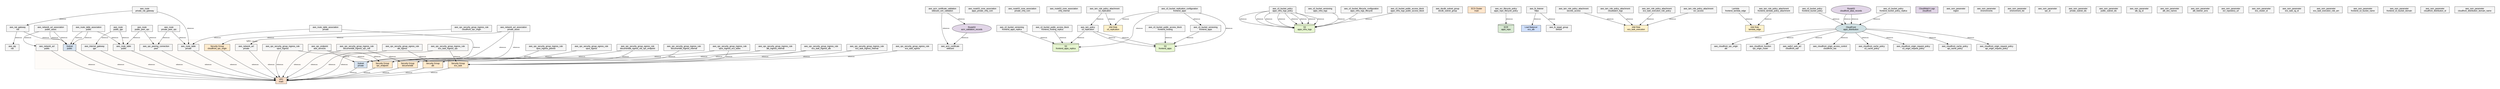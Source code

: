 // AWS Infrastructure
digraph {
	graph [nodesep=0.5 pad=0.5 rankdir=TB ranksep=0.75]
	node [fontname=Arial margin="0.3,0.1" shape=box style="rounded,filled"]
	edge [fontname=Arial fontsize=10]
	"aws_vpc.main" [label="VPC
main" fillcolor="#F9DFCB" shape=box style=filled]
	"aws_subnet.public" [label="Subnet
public" fillcolor="#D8E4F1" shape=box style=filled]
	"aws_subnet.private" [label="Subnet
private" fillcolor="#D8E4F1" shape=box style=filled]
	"aws_vpc_peering_connection.peer" [label="aws_vpc_peering_connection
peer" fillcolor="#F5F5F5" shape=box style=filled]
	"aws_internet_gateway.igw" [label="aws_internet_gateway
igw" fillcolor="#F5F5F5" shape=box style=filled]
	"aws_nat_gateway.nat" [label="aws_nat_gateway
nat" fillcolor="#F5F5F5" shape=box style=filled]
	"aws_eip.nat" [label="aws_eip
nat" fillcolor="#F5F5F5" shape=box style=filled]
	"aws_route_table.public" [label="aws_route_table
public" fillcolor="#F5F5F5" shape=box style=filled]
	"aws_route_table_association.public" [label="aws_route_table_association
public" fillcolor="#F5F5F5" shape=box style=filled]
	"aws_route.public_igw" [label="aws_route
public_igw" fillcolor="#F5F5F5" shape=box style=filled]
	"aws_route.public_peer_vpc" [label="aws_route
public_peer_vpc" fillcolor="#F5F5F5" shape=box style=filled]
	"aws_route_table.private" [label="aws_route_table
private" fillcolor="#F5F5F5" shape=box style=filled]
	"aws_route_table_association.private" [label="aws_route_table_association
private" fillcolor="#F5F5F5" shape=box style=filled]
	"aws_route.private_nat_gateway" [label="aws_route
private_nat_gateway" fillcolor="#F5F5F5" shape=box style=filled]
	"aws_route.private_peer_vpc" [label="aws_route
private_peer_vpc" fillcolor="#F5F5F5" shape=box style=filled]
	"aws_network_acl.public" [label="aws_network_acl
public" fillcolor="#F5F5F5" shape=box style=filled]
	"aws_network_acl_association.public_assoc" [label="aws_network_acl_association
public_assoc" fillcolor="#F5F5F5" shape=box style=filled]
	"aws_network_acl.private" [label="aws_network_acl
private" fillcolor="#F5F5F5" shape=box style=filled]
	"aws_network_acl_association.private_assoc" [label="aws_network_acl_association
private_assoc" fillcolor="#F5F5F5" shape=box style=filled]
	"aws_security_group.vpc_endpoint" [label="Security Group
vpc_endpoint" fillcolor="#FFEACC" shape=box style=filled]
	"aws_vpc_security_group_ingress_rule.vpce_ingress_ecs_tasks" [label="aws_vpc_security_group_ingress_rule
vpce_ingress_ecs_tasks" fillcolor="#F5F5F5" shape=box style=filled]
	"aws_vpc_security_group_ingress_rule.vpce_ingress" [label="aws_vpc_security_group_ingress_rule
vpce_ingress" fillcolor="#F5F5F5" shape=box style=filled]
	"aws_vpc_security_group_ingress_rule.vpce_ingress_peered" [label="aws_vpc_security_group_ingress_rule
vpce_ingress_peered" fillcolor="#F5F5F5" shape=box style=filled]
	"aws_vpc_security_group_egress_rule.vpce_egress" [label="aws_vpc_security_group_egress_rule
vpce_egress" fillcolor="#F5F5F5" shape=box style=filled]
	"aws_security_group.cloudfront_vpc_origin" [label="Security Group
cloudfront_vpc_origin" fillcolor="#FFEACC" shape=box style=filled]
	"aws_vpc_security_group_ingress_rule.cloudfront_vpc_origin" [label="aws_vpc_security_group_ingress_rule
cloudfront_vpc_origin" fillcolor="#F5F5F5" shape=box style=filled]
	"aws_security_group.alb" [label="Security Group
alb" fillcolor="#FFEACC" shape=box style=filled]
	"aws_vpc_security_group_ingress_rule.alb_ingress_internal" [label="aws_vpc_security_group_ingress_rule
alb_ingress_internal" fillcolor="#F5F5F5" shape=box style=filled]
	"aws_vpc_security_group_egress_rule.alb_egress" [label="aws_vpc_security_group_egress_rule
alb_egress" fillcolor="#F5F5F5" shape=box style=filled]
	"aws_security_group.ecs_task" [label="Security Group
ecs_task" fillcolor="#FFEACC" shape=box style=filled]
	"aws_vpc_security_group_ingress_rule.ecs_task_ingress_alb" [label="aws_vpc_security_group_ingress_rule
ecs_task_ingress_alb" fillcolor="#F5F5F5" shape=box style=filled]
	"aws_vpc_security_group_ingress_rule.ecs_task_ingress_vpc" [label="aws_vpc_security_group_ingress_rule
ecs_task_ingress_vpc" fillcolor="#F5F5F5" shape=box style=filled]
	"aws_vpc_security_group_ingress_rule.ecs_task_ingress_internal" [label="aws_vpc_security_group_ingress_rule
ecs_task_ingress_internal" fillcolor="#F5F5F5" shape=box style=filled]
	"aws_vpc_security_group_egress_rule.ecs_task_egress" [label="aws_vpc_security_group_egress_rule
ecs_task_egress" fillcolor="#F5F5F5" shape=box style=filled]
	"aws_security_group.documentdb" [label="Security Group
documentdb" fillcolor="#FFEACC" shape=box style=filled]
	"aws_vpc_security_group_ingress_rule.documentdb_ingress_vpc_cidr" [label="aws_vpc_security_group_ingress_rule
documentdb_ingress_vpc_cidr" fillcolor="#F5F5F5" shape=box style=filled]
	"aws_vpc_security_group_ingress_rule.documentdb_ingress_internal" [label="aws_vpc_security_group_ingress_rule
documentdb_ingress_internal" fillcolor="#F5F5F5" shape=box style=filled]
	"aws_vpc_security_group_egress_rule.documentdb_egress_rds_vpc_endpoint" [label="aws_vpc_security_group_egress_rule
documentdb_egress_rds_vpc_endpoint" fillcolor="#F5F5F5" shape=box style=filled]
	"aws_vpc_endpoint.aws_services" [label="aws_vpc_endpoint
aws_services" fillcolor="#F5F5F5" shape=box style=filled]
	"aws_acm_certificate.wildcard" [label="aws_acm_certificate
wildcard" fillcolor="#F5F5F5" shape=box style=filled]
	"aws_route53_record.acm_validation_records" [label="Route53
acm_validation_records" fillcolor="#E1D5E7" shape=ellipse style=filled]
	"aws_acm_certificate_validation.wildcard_cert_validation" [label="aws_acm_certificate_validation
wildcard_cert_validation" fillcolor="#F5F5F5" shape=box style=filled]
	"aws_route53_zone_association.apps_private_chhj_com" [label="aws_route53_zone_association
apps_private_chhj_com" fillcolor="#F5F5F5" shape=box style=filled]
	"aws_route53_zone_association.private_chhj_com" [label="aws_route53_zone_association
private_chhj_com" fillcolor="#F5F5F5" shape=box style=filled]
	"aws_route53_zone_association.chhj_internal" [label="aws_route53_zone_association
chhj_internal" fillcolor="#F5F5F5" shape=box style=filled]
	"aws_s3_bucket.frontend_apps" [label="S3
frontend_apps" fillcolor="#E6F5D0" shape=cylinder style=filled]
	"aws_s3_bucket.frontend_apps_replica" [label="S3
frontend_apps_replica" fillcolor="#E6F5D0" shape=cylinder style=filled]
	"aws_s3_bucket_public_access_block.frontend_hosting" [label="aws_s3_bucket_public_access_block
frontend_hosting" fillcolor="#F5F5F5" shape=box style=filled]
	"aws_s3_bucket_public_access_block.frontend_hosting_replica" [label="aws_s3_bucket_public_access_block
frontend_hosting_replica" fillcolor="#F5F5F5" shape=box style=filled]
	"aws_iam_role.s3_replication" [label="IAM Role
s3_replication" fillcolor="#FFF2CC" shape=box style=filled]
	"aws_iam_policy.s3_replication" [label="aws_iam_policy
s3_replication" fillcolor="#F5F5F5" shape=box style=filled]
	"aws_iam_role_policy_attachment.s3_replication" [label="aws_iam_role_policy_attachment
s3_replication" fillcolor="#F5F5F5" shape=box style=filled]
	"aws_s3_bucket_versioning.frontend_apps" [label="aws_s3_bucket_versioning
frontend_apps" fillcolor="#F5F5F5" shape=box style=filled]
	"aws_s3_bucket_versioning.frontend_apps_replica" [label="aws_s3_bucket_versioning
frontend_apps_replica" fillcolor="#F5F5F5" shape=box style=filled]
	"aws_s3_bucket_replication_configuration.frontend_apps" [label="aws_s3_bucket_replication_configuration
frontend_apps" fillcolor="#F5F5F5" shape=box style=filled]
	"aws_s3_bucket.apps_infra_logs" [label="S3
apps_infra_logs" fillcolor="#E6F5D0" shape=cylinder style=filled]
	"aws_s3_bucket_versioning.apps_infra_logs" [label="aws_s3_bucket_versioning
apps_infra_logs" fillcolor="#F5F5F5" shape=box style=filled]
	"aws_s3_bucket_lifecycle_configuration.apps_infra_logs_lifecycle" [label="aws_s3_bucket_lifecycle_configuration
apps_infra_logs_lifecycle" fillcolor="#F5F5F5" shape=box style=filled]
	"aws_s3_bucket_public_access_block.apps_infra_logs_public_access_block" [label="aws_s3_bucket_public_access_block
apps_infra_logs_public_access_block" fillcolor="#F5F5F5" shape=box style=filled]
	"aws_s3_bucket_policy.apps_infra_logs_policy" [label="aws_s3_bucket_policy
apps_infra_logs_policy" fillcolor="#F5F5F5" shape=box style=filled]
	"aws_docdb_subnet_group.docdb_subnet_group" [label="aws_docdb_subnet_group
docdb_subnet_group" fillcolor="#F5F5F5" shape=box style=filled]
	"aws_ecs_cluster.main" [label="ECS Cluster
main" fillcolor="#FFE6CC" shape=box style=filled]
	"aws_ecr_repository.apps_repo" [label="ECR
apps_repo" fillcolor="#D9EAD3" shape=cylinder style=filled]
	"aws_ecr_lifecycle_policy.apps_repo_lifecycle_policy" [label="aws_ecr_lifecycle_policy
apps_repo_lifecycle_policy" fillcolor="#F5F5F5" shape=box style=filled]
	"aws_lb.ecs_alb" [label="Load Balancer
ecs_alb" fillcolor="#D0E0FC" shape=box style=filled]
	"aws_lb_target_group.default" [label="aws_lb_target_group
default" fillcolor="#F5F5F5" shape=box style=filled]
	"aws_lb_listener.https" [label="aws_lb_listener
https" fillcolor="#F5F5F5" shape=box style=filled]
	"aws_iam_role.ecs_task_execution" [label="IAM Role
ecs_task_execution" fillcolor="#FFF2CC" shape=box style=filled]
	"aws_iam_role_policy_attachment.ecs_task_execution_role_policy" [label="aws_iam_role_policy_attachment
ecs_task_execution_role_policy" fillcolor="#F5F5F5" shape=box style=filled]
	"aws_iam_role_policy_attachment.secrets_access" [label="aws_iam_role_policy_attachment
secrets_access" fillcolor="#F5F5F5" shape=box style=filled]
	"aws_iam_role_policy_attachment.ecr_access" [label="aws_iam_role_policy_attachment
ecr_access" fillcolor="#F5F5F5" shape=box style=filled]
	"aws_iam_role_policy_attachment.cloudwatch_logs" [label="aws_iam_role_policy_attachment
cloudwatch_logs" fillcolor="#F5F5F5" shape=box style=filled]
	"aws_lambda_function.frontend_lambda_edge" [label="Lambda
frontend_lambda_edge" fillcolor="#F5F5F5" shape=box style=filled]
	"aws_iam_role.lambda_edge" [label="IAM Role
lambda_edge" fillcolor="#FFF2CC" shape=box style=filled]
	"aws_iam_role_policy_attachment.frontend_lambda_policy_attachment" [label="aws_iam_role_policy_attachment
frontend_lambda_policy_attachment" fillcolor="#F5F5F5" shape=box style=filled]
	"aws_cloudfront_vpc_origin.alb" [label="aws_cloudfront_vpc_origin
alb" fillcolor="#F5F5F5" shape=box style=filled]
	"aws_cloudfront_function.vpc_origin_router" [label="aws_cloudfront_function
vpc_origin_router" fillcolor="#F5F5F5" shape=box style=filled]
	"aws_wafv2_web_acl.cloudfront_waf" [label="aws_wafv2_web_acl
cloudfront_waf" fillcolor="#F5F5F5" shape=box style=filled]
	"aws_cloudfront_origin_access_control.cloudfront_oac" [label="aws_cloudfront_origin_access_control
cloudfront_oac" fillcolor="#F5F5F5" shape=box style=filled]
	"aws_cloudfront_distribution.apps_distribution" [label="CloudFront
apps_distribution" fillcolor="#D0E0E3" shape=ellipse style=filled]
	"aws_cloudfront_cache_policy.s3_cache_policy" [label="aws_cloudfront_cache_policy
s3_cache_policy" fillcolor="#F5F5F5" shape=box style=filled]
	"aws_cloudfront_origin_request_policy.s3_origin_request_policy" [label="aws_cloudfront_origin_request_policy
s3_origin_request_policy" fillcolor="#F5F5F5" shape=box style=filled]
	"aws_cloudfront_cache_policy.api_cache_policy" [label="aws_cloudfront_cache_policy
api_cache_policy" fillcolor="#F5F5F5" shape=box style=filled]
	"aws_cloudfront_origin_request_policy.api_origin_request_policy" [label="aws_cloudfront_origin_request_policy
api_origin_request_policy" fillcolor="#F5F5F5" shape=box style=filled]
	"aws_s3_bucket_policy.frontend_bucket_policy" [label="aws_s3_bucket_policy
frontend_bucket_policy" fillcolor="#F5F5F5" shape=box style=filled]
	"aws_s3_bucket_policy.frontend_bucket_policy_replica" [label="aws_s3_bucket_policy
frontend_bucket_policy_replica" fillcolor="#F5F5F5" shape=box style=filled]
	"aws_cloudwatch_log_group.cloudfront" [label="CloudWatch Logs
cloudfront" fillcolor="#E1D5E7" shape=box style=filled]
	"aws_route53_record.cloudfront_alias_records" [label="Route53
cloudfront_alias_records" fillcolor="#E1D5E7" shape=ellipse style=filled]
	"aws_ssm_parameter.region" [label="aws_ssm_parameter
region" fillcolor="#F5F5F5" shape=box style=filled]
	"aws_ssm_parameter.environments" [label="aws_ssm_parameter
environments" fillcolor="#F5F5F5" shape=box style=filled]
	"aws_ssm_parameter.environment_list" [label="aws_ssm_parameter
environment_list" fillcolor="#F5F5F5" shape=box style=filled]
	"aws_ssm_parameter.vpc_id" [label="aws_ssm_parameter
vpc_id" fillcolor="#F5F5F5" shape=box style=filled]
	"aws_ssm_parameter.private_subnet_ids" [label="aws_ssm_parameter
private_subnet_ids" fillcolor="#F5F5F5" shape=box style=filled]
	"aws_ssm_parameter.public_subnet_ids" [label="aws_ssm_parameter
public_subnet_ids" fillcolor="#F5F5F5" shape=box style=filled]
	"aws_ssm_parameter.alb_sg_id" [label="aws_ssm_parameter
alb_sg_id" fillcolor="#F5F5F5" shape=box style=filled]
	"aws_ssm_parameter.alb_dns_names" [label="aws_ssm_parameter
alb_dns_names" fillcolor="#F5F5F5" shape=box style=filled]
	"aws_ssm_parameter.alb_listener_arns" [label="aws_ssm_parameter
alb_listener_arns" fillcolor="#F5F5F5" shape=box style=filled]
	"aws_ssm_parameter.ecr_repository_url" [label="aws_ssm_parameter
ecr_repository_url" fillcolor="#F5F5F5" shape=box style=filled]
	"aws_ssm_parameter.ecs_cluster_id" [label="aws_ssm_parameter
ecs_cluster_id" fillcolor="#F5F5F5" shape=box style=filled]
	"aws_ssm_parameter.ecs_task_sg_id" [label="aws_ssm_parameter
ecs_task_sg_id" fillcolor="#F5F5F5" shape=box style=filled]
	"aws_ssm_parameter.ecs_task_execution_role_arn" [label="aws_ssm_parameter
ecs_task_execution_role_arn" fillcolor="#F5F5F5" shape=box style=filled]
	"aws_ssm_parameter.frontend_s3_bucket_name" [label="aws_ssm_parameter
frontend_s3_bucket_name" fillcolor="#F5F5F5" shape=box style=filled]
	"aws_ssm_parameter.frontend_s3_bucket_domain" [label="aws_ssm_parameter
frontend_s3_bucket_domain" fillcolor="#F5F5F5" shape=box style=filled]
	"aws_ssm_parameter.cloudfront_distribution_id" [label="aws_ssm_parameter
cloudfront_distribution_id" fillcolor="#F5F5F5" shape=box style=filled]
	"aws_ssm_parameter.cloudfront_distribution_domain_name" [label="aws_ssm_parameter
cloudfront_distribution_domain_name" fillcolor="#F5F5F5" shape=box style=filled]
	"aws_subnet.public" -> "aws_vpc.main" [label=references]
	"aws_subnet.private" -> "aws_vpc.main" [label=references]
	"aws_vpc_peering_connection.peer" -> "aws_vpc.main" [label=references]
	"aws_internet_gateway.igw" -> "aws_vpc.main" [label=references]
	"aws_nat_gateway.nat" -> "aws_subnet.public" [label=references]
	"aws_nat_gateway.nat" -> "aws_eip.nat" [label=references]
	"aws_route_table.public" -> "aws_vpc.main" [label=references]
	"aws_route_table_association.public" -> "aws_subnet.public" [label=references]
	"aws_route_table_association.public" -> "aws_subnet.public" [label=references]
	"aws_route_table_association.public" -> "aws_route_table.public" [label=references]
	"aws_route.public_igw" -> "aws_route_table.public" [label=references]
	"aws_route.public_igw" -> "aws_internet_gateway.igw" [label=references]
	"aws_route.public_peer_vpc" -> "aws_route_table.public" [label=references]
	"aws_route.public_peer_vpc" -> "aws_vpc_peering_connection.peer" [label=references]
	"aws_route_table.private" -> "aws_vpc.main" [label=references]
	"aws_route_table_association.private" -> "aws_subnet.private" [label=references]
	"aws_route_table_association.private" -> "aws_route_table.private" [label=references]
	"aws_route.private_nat_gateway" -> "aws_route_table.private" [label=references]
	"aws_route.private_nat_gateway" -> "aws_nat_gateway.nat" [label=references]
	"aws_route.private_peer_vpc" -> "aws_route_table.private" [label=references]
	"aws_route.private_peer_vpc" -> "aws_vpc_peering_connection.peer" [label=references]
	"aws_network_acl.public" -> "aws_vpc.main" [label=references]
	"aws_network_acl_association.public_assoc" -> "aws_subnet.public" [label=references]
	"aws_network_acl_association.public_assoc" -> "aws_subnet.public" [label=references]
	"aws_network_acl_association.public_assoc" -> "aws_network_acl.public" [label=references]
	"aws_network_acl.private" -> "aws_vpc.main" [label=references]
	"aws_network_acl_association.private_assoc" -> "aws_subnet.private" [label=references]
	"aws_network_acl_association.private_assoc" -> "aws_subnet.private" [label=references]
	"aws_network_acl_association.private_assoc" -> "aws_network_acl.private" [label=references]
	"aws_security_group.vpc_endpoint" -> "aws_vpc.main" [label=references]
	"aws_vpc_security_group_ingress_rule.vpce_ingress_ecs_tasks" -> "aws_security_group.vpc_endpoint" [label=references]
	"aws_vpc_security_group_ingress_rule.vpce_ingress_ecs_tasks" -> "aws_security_group.ecs_task" [label=references]
	"aws_vpc_security_group_ingress_rule.vpce_ingress" -> "aws_security_group.vpc_endpoint" [label=references]
	"aws_vpc_security_group_ingress_rule.vpce_ingress" -> "aws_vpc.main" [label=references]
	"aws_vpc_security_group_ingress_rule.vpce_ingress_peered" -> "aws_security_group.vpc_endpoint" [label=references]
	"aws_vpc_security_group_egress_rule.vpce_egress" -> "aws_security_group.vpc_endpoint" [label=references]
	"aws_security_group.cloudfront_vpc_origin" -> "aws_vpc.main" [label=references]
	"aws_vpc_security_group_ingress_rule.cloudfront_vpc_origin" -> "aws_security_group.cloudfront_vpc_origin" [label=references]
	"aws_security_group.alb" -> "aws_vpc.main" [label=references]
	"aws_vpc_security_group_ingress_rule.alb_ingress_internal" -> "aws_security_group.alb" [label=references]
	"aws_vpc_security_group_egress_rule.alb_egress" -> "aws_security_group.alb" [label=references]
	"aws_vpc_security_group_egress_rule.alb_egress" -> "aws_vpc.main" [label=references]
	"aws_security_group.ecs_task" -> "aws_vpc.main" [label=references]
	"aws_vpc_security_group_ingress_rule.ecs_task_ingress_alb" -> "aws_security_group.ecs_task" [label=references]
	"aws_vpc_security_group_ingress_rule.ecs_task_ingress_alb" -> "aws_security_group.alb" [label=references]
	"aws_vpc_security_group_ingress_rule.ecs_task_ingress_vpc" -> "aws_security_group.ecs_task" [label=references]
	"aws_vpc_security_group_ingress_rule.ecs_task_ingress_vpc" -> "aws_vpc.main" [label=references]
	"aws_vpc_security_group_ingress_rule.ecs_task_ingress_internal" -> "aws_security_group.ecs_task" [label=references]
	"aws_vpc_security_group_egress_rule.ecs_task_egress" -> "aws_security_group.ecs_task" [label=references]
	"aws_security_group.documentdb" -> "aws_vpc.main" [label=references]
	"aws_vpc_security_group_ingress_rule.documentdb_ingress_vpc_cidr" -> "aws_security_group.documentdb" [label=references]
	"aws_vpc_security_group_ingress_rule.documentdb_ingress_vpc_cidr" -> "aws_vpc.main" [label=references]
	"aws_vpc_security_group_ingress_rule.documentdb_ingress_internal" -> "aws_security_group.documentdb" [label=references]
	"aws_vpc_security_group_egress_rule.documentdb_egress_rds_vpc_endpoint" -> "aws_security_group.documentdb" [label=references]
	"aws_vpc_security_group_egress_rule.documentdb_egress_rds_vpc_endpoint" -> "aws_security_group.vpc_endpoint" [label=references]
	"aws_vpc_endpoint.aws_services" -> "aws_vpc.main" [label=references]
	"aws_vpc_endpoint.aws_services" -> "aws_subnet.private" [label=references]
	"aws_vpc_endpoint.aws_services" -> "aws_security_group.vpc_endpoint" [label=references]
	"aws_route53_record.acm_validation_records" -> "aws_acm_certificate.wildcard" [label=references]
	"aws_acm_certificate_validation.wildcard_cert_validation" -> "aws_acm_certificate.wildcard" [label=references]
	"aws_acm_certificate_validation.wildcard_cert_validation" -> "aws_route53_record.acm_validation_records" [label=references]
	"aws_s3_bucket_public_access_block.frontend_hosting" -> "aws_s3_bucket.frontend_apps" [label=references]
	"aws_s3_bucket_public_access_block.frontend_hosting_replica" -> "aws_s3_bucket.frontend_apps_replica" [label=references]
	"aws_iam_policy.s3_replication" -> "aws_s3_bucket.frontend_apps" [label=references]
	"aws_iam_policy.s3_replication" -> "aws_s3_bucket.frontend_apps" [label=references]
	"aws_iam_policy.s3_replication" -> "aws_s3_bucket.frontend_apps_replica" [label=references]
	"aws_iam_role_policy_attachment.s3_replication" -> "aws_iam_role.s3_replication" [label=references]
	"aws_iam_role_policy_attachment.s3_replication" -> "aws_iam_policy.s3_replication" [label=references]
	"aws_s3_bucket_versioning.frontend_apps" -> "aws_s3_bucket.frontend_apps" [label=references]
	"aws_s3_bucket_versioning.frontend_apps_replica" -> "aws_s3_bucket.frontend_apps_replica" [label=references]
	"aws_s3_bucket_replication_configuration.frontend_apps" -> "aws_s3_bucket_versioning.frontend_apps" [label=references]
	"aws_s3_bucket_replication_configuration.frontend_apps" -> "aws_iam_role.s3_replication" [label=references]
	"aws_s3_bucket_replication_configuration.frontend_apps" -> "aws_s3_bucket.frontend_apps" [label=references]
	"aws_s3_bucket_replication_configuration.frontend_apps" -> "aws_s3_bucket.frontend_apps_replica" [label=references]
	"aws_s3_bucket_versioning.apps_infra_logs" -> "aws_s3_bucket.apps_infra_logs" [label=references]
	"aws_s3_bucket_lifecycle_configuration.apps_infra_logs_lifecycle" -> "aws_s3_bucket.apps_infra_logs" [label=references]
	"aws_s3_bucket_public_access_block.apps_infra_logs_public_access_block" -> "aws_s3_bucket.apps_infra_logs" [label=references]
	"aws_s3_bucket_policy.apps_infra_logs_policy" -> "aws_s3_bucket.apps_infra_logs" [label=references]
	"aws_s3_bucket_policy.apps_infra_logs_policy" -> "aws_s3_bucket.apps_infra_logs" [label=references]
	"aws_s3_bucket_policy.apps_infra_logs_policy" -> "aws_s3_bucket.apps_infra_logs" [label=references]
	"aws_s3_bucket_policy.apps_infra_logs_policy" -> "aws_s3_bucket.apps_infra_logs" [label=references]
	"aws_s3_bucket_policy.apps_infra_logs_policy" -> "aws_s3_bucket.apps_infra_logs" [label=references]
	"aws_s3_bucket_policy.apps_infra_logs_policy" -> "aws_s3_bucket.apps_infra_logs" [label=references]
	"aws_s3_bucket_policy.apps_infra_logs_policy" -> "aws_s3_bucket.apps_infra_logs" [label=references]
	"aws_s3_bucket_policy.apps_infra_logs_policy" -> "aws_s3_bucket.apps_infra_logs" [label=references]
	"aws_ecr_lifecycle_policy.apps_repo_lifecycle_policy" -> "aws_ecr_repository.apps_repo" [label=references]
	"aws_lb_listener.https" -> "aws_lb.ecs_alb" [label=references]
	"aws_lb_listener.https" -> "aws_lb_target_group.default" [label=references]
	"aws_iam_role_policy_attachment.ecs_task_execution_role_policy" -> "aws_iam_role.ecs_task_execution" [label=references]
	"aws_iam_role_policy_attachment.secrets_access" -> "aws_iam_role.ecs_task_execution" [label=references]
	"aws_iam_role_policy_attachment.ecr_access" -> "aws_iam_role.ecs_task_execution" [label=references]
	"aws_iam_role_policy_attachment.cloudwatch_logs" -> "aws_iam_role.ecs_task_execution" [label=references]
	"aws_lambda_function.frontend_lambda_edge" -> "aws_iam_role.lambda_edge" [label=references]
	"aws_iam_role_policy_attachment.frontend_lambda_policy_attachment" -> "aws_iam_role.lambda_edge" [label=references]
	"aws_cloudfront_distribution.apps_distribution" -> "aws_wafv2_web_acl.cloudfront_waf" [label=references]
	"aws_cloudfront_distribution.apps_distribution" -> "aws_cloudfront_origin_access_control.cloudfront_oac" [label=references]
	"aws_cloudfront_distribution.apps_distribution" -> "aws_cloudfront_vpc_origin.alb" [label=references]
	"aws_cloudfront_distribution.apps_distribution" -> "aws_cloudfront_cache_policy.s3_cache_policy" [label=references]
	"aws_cloudfront_distribution.apps_distribution" -> "aws_cloudfront_origin_request_policy.s3_origin_request_policy" [label=references]
	"aws_cloudfront_distribution.apps_distribution" -> "aws_cloudfront_cache_policy.api_cache_policy" [label=references]
	"aws_cloudfront_distribution.apps_distribution" -> "aws_cloudfront_origin_request_policy.api_origin_request_policy" [label=references]
	"aws_cloudfront_distribution.apps_distribution" -> "aws_cloudfront_function.vpc_origin_router" [label=references]
	"aws_s3_bucket_policy.frontend_bucket_policy" -> "aws_cloudfront_distribution.apps_distribution" [label=references]
	"aws_s3_bucket_policy.frontend_bucket_policy_replica" -> "aws_cloudfront_distribution.apps_distribution" [label=references]
	"aws_route53_record.cloudfront_alias_records" -> "aws_cloudfront_distribution.apps_distribution" [label=references]
	"aws_route53_record.cloudfront_alias_records" -> "aws_cloudfront_distribution.apps_distribution" [label=references]
	subgraph "cluster_aws_vpc.main" {
		color=lightgrey fillcolor="#F9DFCB20" label="VPC: main" style=filled
		"aws_subnet.public"
		"aws_subnet.private"
		"aws_vpc_peering_connection.peer"
		"aws_internet_gateway.igw"
		"aws_route_table.public"
		"aws_route_table.private"
		"aws_network_acl.public"
		"aws_network_acl.private"
		"aws_security_group.vpc_endpoint"
		"aws_vpc_security_group_ingress_rule.vpce_ingress"
		"aws_security_group.cloudfront_vpc_origin"
		"aws_security_group.alb"
		"aws_vpc_security_group_egress_rule.alb_egress"
		"aws_security_group.ecs_task"
		"aws_vpc_security_group_ingress_rule.ecs_task_ingress_vpc"
		"aws_security_group.documentdb"
		"aws_vpc_security_group_ingress_rule.documentdb_ingress_vpc_cidr"
		"aws_vpc_endpoint.aws_services"
	}
}
